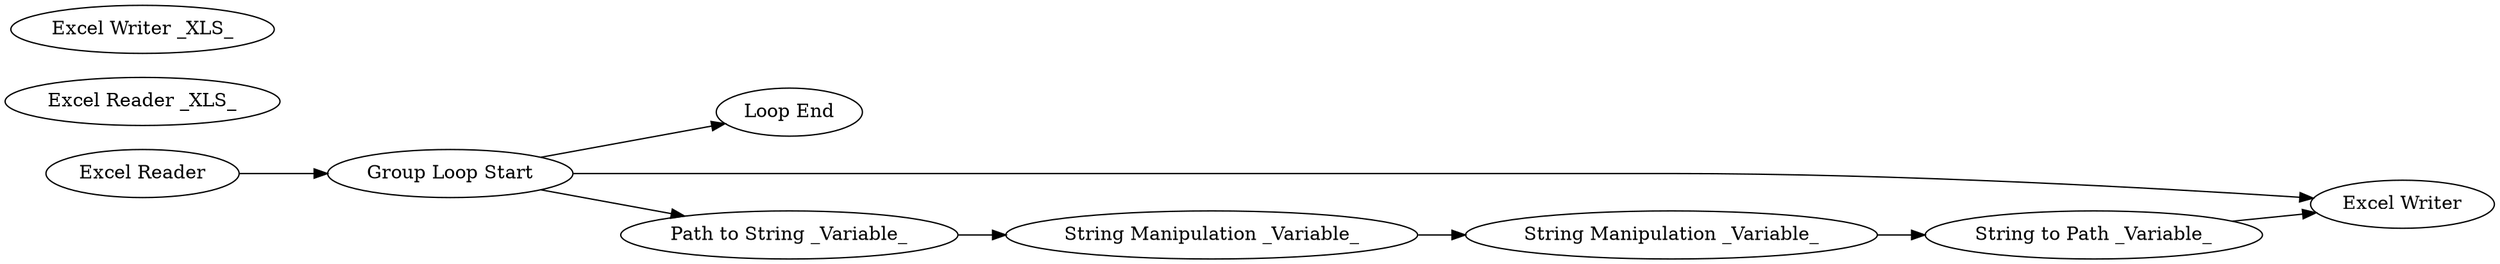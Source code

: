 digraph {
	1 [label="Group Loop Start"]
	2 [label="Excel Reader _XLS_"]
	5 [label="String Manipulation _Variable_"]
	6 [label="String Manipulation _Variable_"]
	7 [label="Excel Writer _XLS_"]
	8 [label="Loop End"]
	9 [label="Excel Reader"]
	10 [label="Excel Writer"]
	11 [label="Path to String _Variable_"]
	12 [label="String to Path _Variable_"]
	1 -> 8
	1 -> 11
	1 -> 10
	5 -> 6
	6 -> 12
	9 -> 1
	11 -> 5
	12 -> 10
	rankdir=LR
}

